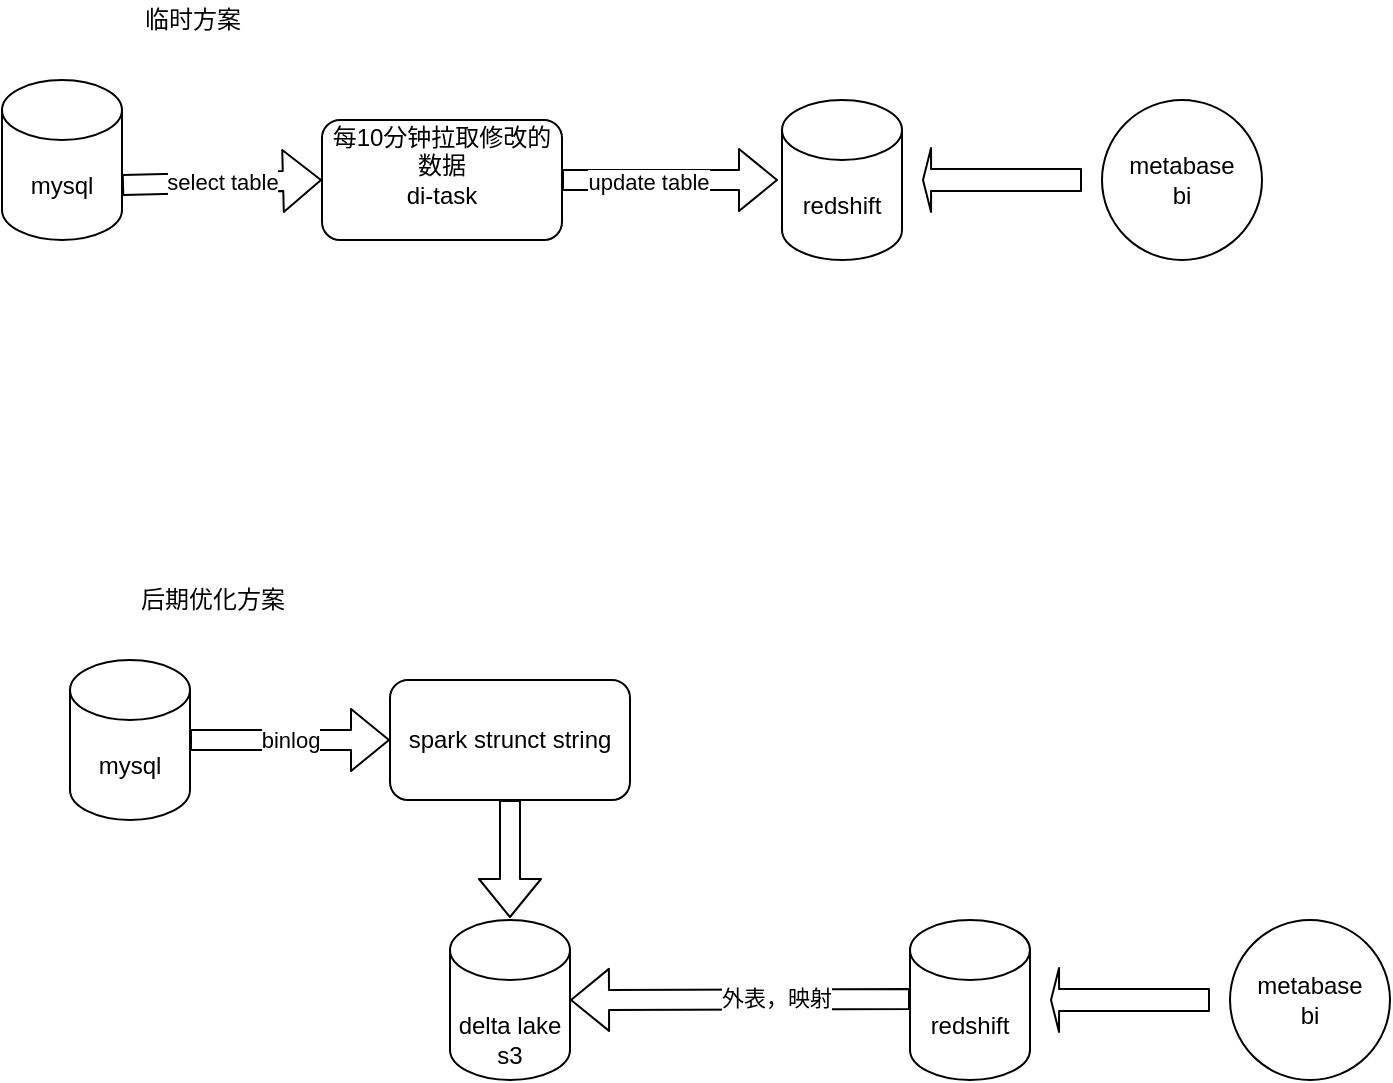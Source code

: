 <mxfile version="13.9.9" type="github">
  <diagram id="JdBTyBQBV1D67s1ZjF_w" name="Page-1">
    <mxGraphModel dx="1422" dy="762" grid="1" gridSize="10" guides="1" tooltips="1" connect="1" arrows="1" fold="1" page="1" pageScale="1" pageWidth="827" pageHeight="1169" math="0" shadow="0">
      <root>
        <mxCell id="0" />
        <mxCell id="1" parent="0" />
        <mxCell id="adHpxPq9jT1f6eE09i13-2" value="spark strunct string" style="rounded=1;whiteSpace=wrap;html=1;" vertex="1" parent="1">
          <mxGeometry x="244" y="380" width="120" height="60" as="geometry" />
        </mxCell>
        <mxCell id="adHpxPq9jT1f6eE09i13-3" value="mysql" style="shape=cylinder3;whiteSpace=wrap;html=1;boundedLbl=1;backgroundOutline=1;size=15;" vertex="1" parent="1">
          <mxGeometry x="84" y="370" width="60" height="80" as="geometry" />
        </mxCell>
        <mxCell id="adHpxPq9jT1f6eE09i13-4" value="&lt;br&gt;delta lake&lt;br&gt;s3" style="shape=cylinder3;whiteSpace=wrap;html=1;boundedLbl=1;backgroundOutline=1;size=15;" vertex="1" parent="1">
          <mxGeometry x="274" y="500" width="60" height="80" as="geometry" />
        </mxCell>
        <mxCell id="adHpxPq9jT1f6eE09i13-5" value="redshift" style="shape=cylinder3;whiteSpace=wrap;html=1;boundedLbl=1;backgroundOutline=1;size=15;" vertex="1" parent="1">
          <mxGeometry x="504" y="500" width="60" height="80" as="geometry" />
        </mxCell>
        <mxCell id="adHpxPq9jT1f6eE09i13-6" value="" style="shape=flexArrow;endArrow=classic;html=1;entryX=1;entryY=0.5;entryDx=0;entryDy=0;entryPerimeter=0;" edge="1" parent="1" target="adHpxPq9jT1f6eE09i13-4">
          <mxGeometry width="50" height="50" relative="1" as="geometry">
            <mxPoint x="504" y="539.5" as="sourcePoint" />
            <mxPoint x="354" y="539.5" as="targetPoint" />
          </mxGeometry>
        </mxCell>
        <mxCell id="adHpxPq9jT1f6eE09i13-7" value="外表，映射" style="edgeLabel;html=1;align=center;verticalAlign=middle;resizable=0;points=[];" vertex="1" connectable="0" parent="adHpxPq9jT1f6eE09i13-6">
          <mxGeometry x="-0.212" y="-1" relative="1" as="geometry">
            <mxPoint as="offset" />
          </mxGeometry>
        </mxCell>
        <mxCell id="adHpxPq9jT1f6eE09i13-17" value="" style="shape=flexArrow;endArrow=classic;html=1;exitX=0.5;exitY=1;exitDx=0;exitDy=0;" edge="1" parent="1" source="adHpxPq9jT1f6eE09i13-2">
          <mxGeometry width="50" height="50" relative="1" as="geometry">
            <mxPoint x="274" y="500" as="sourcePoint" />
            <mxPoint x="304" y="499" as="targetPoint" />
          </mxGeometry>
        </mxCell>
        <mxCell id="adHpxPq9jT1f6eE09i13-19" value="binlog" style="shape=flexArrow;endArrow=classic;html=1;entryX=0;entryY=0.5;entryDx=0;entryDy=0;exitX=1;exitY=0.5;exitDx=0;exitDy=0;exitPerimeter=0;" edge="1" parent="1" source="adHpxPq9jT1f6eE09i13-3" target="adHpxPq9jT1f6eE09i13-2">
          <mxGeometry width="50" height="50" relative="1" as="geometry">
            <mxPoint x="154" y="440" as="sourcePoint" />
            <mxPoint x="204" y="390" as="targetPoint" />
          </mxGeometry>
        </mxCell>
        <mxCell id="adHpxPq9jT1f6eE09i13-20" value="metabase&lt;br&gt;bi" style="ellipse;whiteSpace=wrap;html=1;aspect=fixed;" vertex="1" parent="1">
          <mxGeometry x="664" y="500" width="80" height="80" as="geometry" />
        </mxCell>
        <mxCell id="adHpxPq9jT1f6eE09i13-22" value="" style="shape=flexArrow;endArrow=classic;html=1;width=11;endSize=1.01;" edge="1" parent="1">
          <mxGeometry width="50" height="50" relative="1" as="geometry">
            <mxPoint x="654" y="540" as="sourcePoint" />
            <mxPoint x="574" y="540" as="targetPoint" />
          </mxGeometry>
        </mxCell>
        <mxCell id="adHpxPq9jT1f6eE09i13-23" value="后期优化方案" style="text;html=1;align=center;verticalAlign=middle;resizable=0;points=[];autosize=1;" vertex="1" parent="1">
          <mxGeometry x="110" y="330" width="90" height="20" as="geometry" />
        </mxCell>
        <mxCell id="adHpxPq9jT1f6eE09i13-25" value="mysql" style="shape=cylinder3;whiteSpace=wrap;html=1;boundedLbl=1;backgroundOutline=1;size=15;" vertex="1" parent="1">
          <mxGeometry x="50" y="80" width="60" height="80" as="geometry" />
        </mxCell>
        <mxCell id="adHpxPq9jT1f6eE09i13-26" value="每10分钟拉取修改的数据&lt;br&gt;di-task&lt;br&gt;&lt;br&gt;" style="rounded=1;whiteSpace=wrap;html=1;" vertex="1" parent="1">
          <mxGeometry x="210" y="100" width="120" height="60" as="geometry" />
        </mxCell>
        <mxCell id="adHpxPq9jT1f6eE09i13-27" value="redshift" style="shape=cylinder3;whiteSpace=wrap;html=1;boundedLbl=1;backgroundOutline=1;size=15;" vertex="1" parent="1">
          <mxGeometry x="440" y="90" width="60" height="80" as="geometry" />
        </mxCell>
        <mxCell id="adHpxPq9jT1f6eE09i13-28" value="metabase&lt;br&gt;bi" style="ellipse;whiteSpace=wrap;html=1;aspect=fixed;" vertex="1" parent="1">
          <mxGeometry x="600" y="90" width="80" height="80" as="geometry" />
        </mxCell>
        <mxCell id="adHpxPq9jT1f6eE09i13-29" value="" style="shape=flexArrow;endArrow=classic;html=1;width=11;endSize=1.01;" edge="1" parent="1">
          <mxGeometry width="50" height="50" relative="1" as="geometry">
            <mxPoint x="590" y="130" as="sourcePoint" />
            <mxPoint x="510" y="130" as="targetPoint" />
          </mxGeometry>
        </mxCell>
        <mxCell id="adHpxPq9jT1f6eE09i13-30" value="" style="shape=flexArrow;endArrow=classic;html=1;exitX=1;exitY=0.5;exitDx=0;exitDy=0;" edge="1" parent="1" source="adHpxPq9jT1f6eE09i13-26">
          <mxGeometry width="50" height="50" relative="1" as="geometry">
            <mxPoint x="330" y="140" as="sourcePoint" />
            <mxPoint x="438" y="130" as="targetPoint" />
          </mxGeometry>
        </mxCell>
        <mxCell id="adHpxPq9jT1f6eE09i13-31" value="update table" style="edgeLabel;html=1;align=center;verticalAlign=middle;resizable=0;points=[];" vertex="1" connectable="0" parent="adHpxPq9jT1f6eE09i13-30">
          <mxGeometry x="-0.212" y="-1" relative="1" as="geometry">
            <mxPoint as="offset" />
          </mxGeometry>
        </mxCell>
        <mxCell id="adHpxPq9jT1f6eE09i13-33" value="&#xa;&#xa;&lt;span style=&quot;color: rgb(0, 0, 0); font-family: helvetica; font-size: 11px; font-style: normal; font-weight: 400; letter-spacing: normal; text-align: center; text-indent: 0px; text-transform: none; word-spacing: 0px; background-color: rgb(255, 255, 255); display: inline; float: none;&quot;&gt;select table&lt;/span&gt;&#xa;&#xa;" style="shape=flexArrow;endArrow=classic;html=1;exitX=1;exitY=0;exitDx=0;exitDy=52.5;exitPerimeter=0;entryX=0;entryY=0.5;entryDx=0;entryDy=0;" edge="1" parent="1" source="adHpxPq9jT1f6eE09i13-25" target="adHpxPq9jT1f6eE09i13-26">
          <mxGeometry width="50" height="50" relative="1" as="geometry">
            <mxPoint x="216" y="129.5" as="sourcePoint" />
            <mxPoint x="200" y="230" as="targetPoint" />
          </mxGeometry>
        </mxCell>
        <mxCell id="adHpxPq9jT1f6eE09i13-35" value="临时方案" style="text;html=1;align=center;verticalAlign=middle;resizable=0;points=[];autosize=1;" vertex="1" parent="1">
          <mxGeometry x="115" y="40" width="60" height="20" as="geometry" />
        </mxCell>
      </root>
    </mxGraphModel>
  </diagram>
</mxfile>

